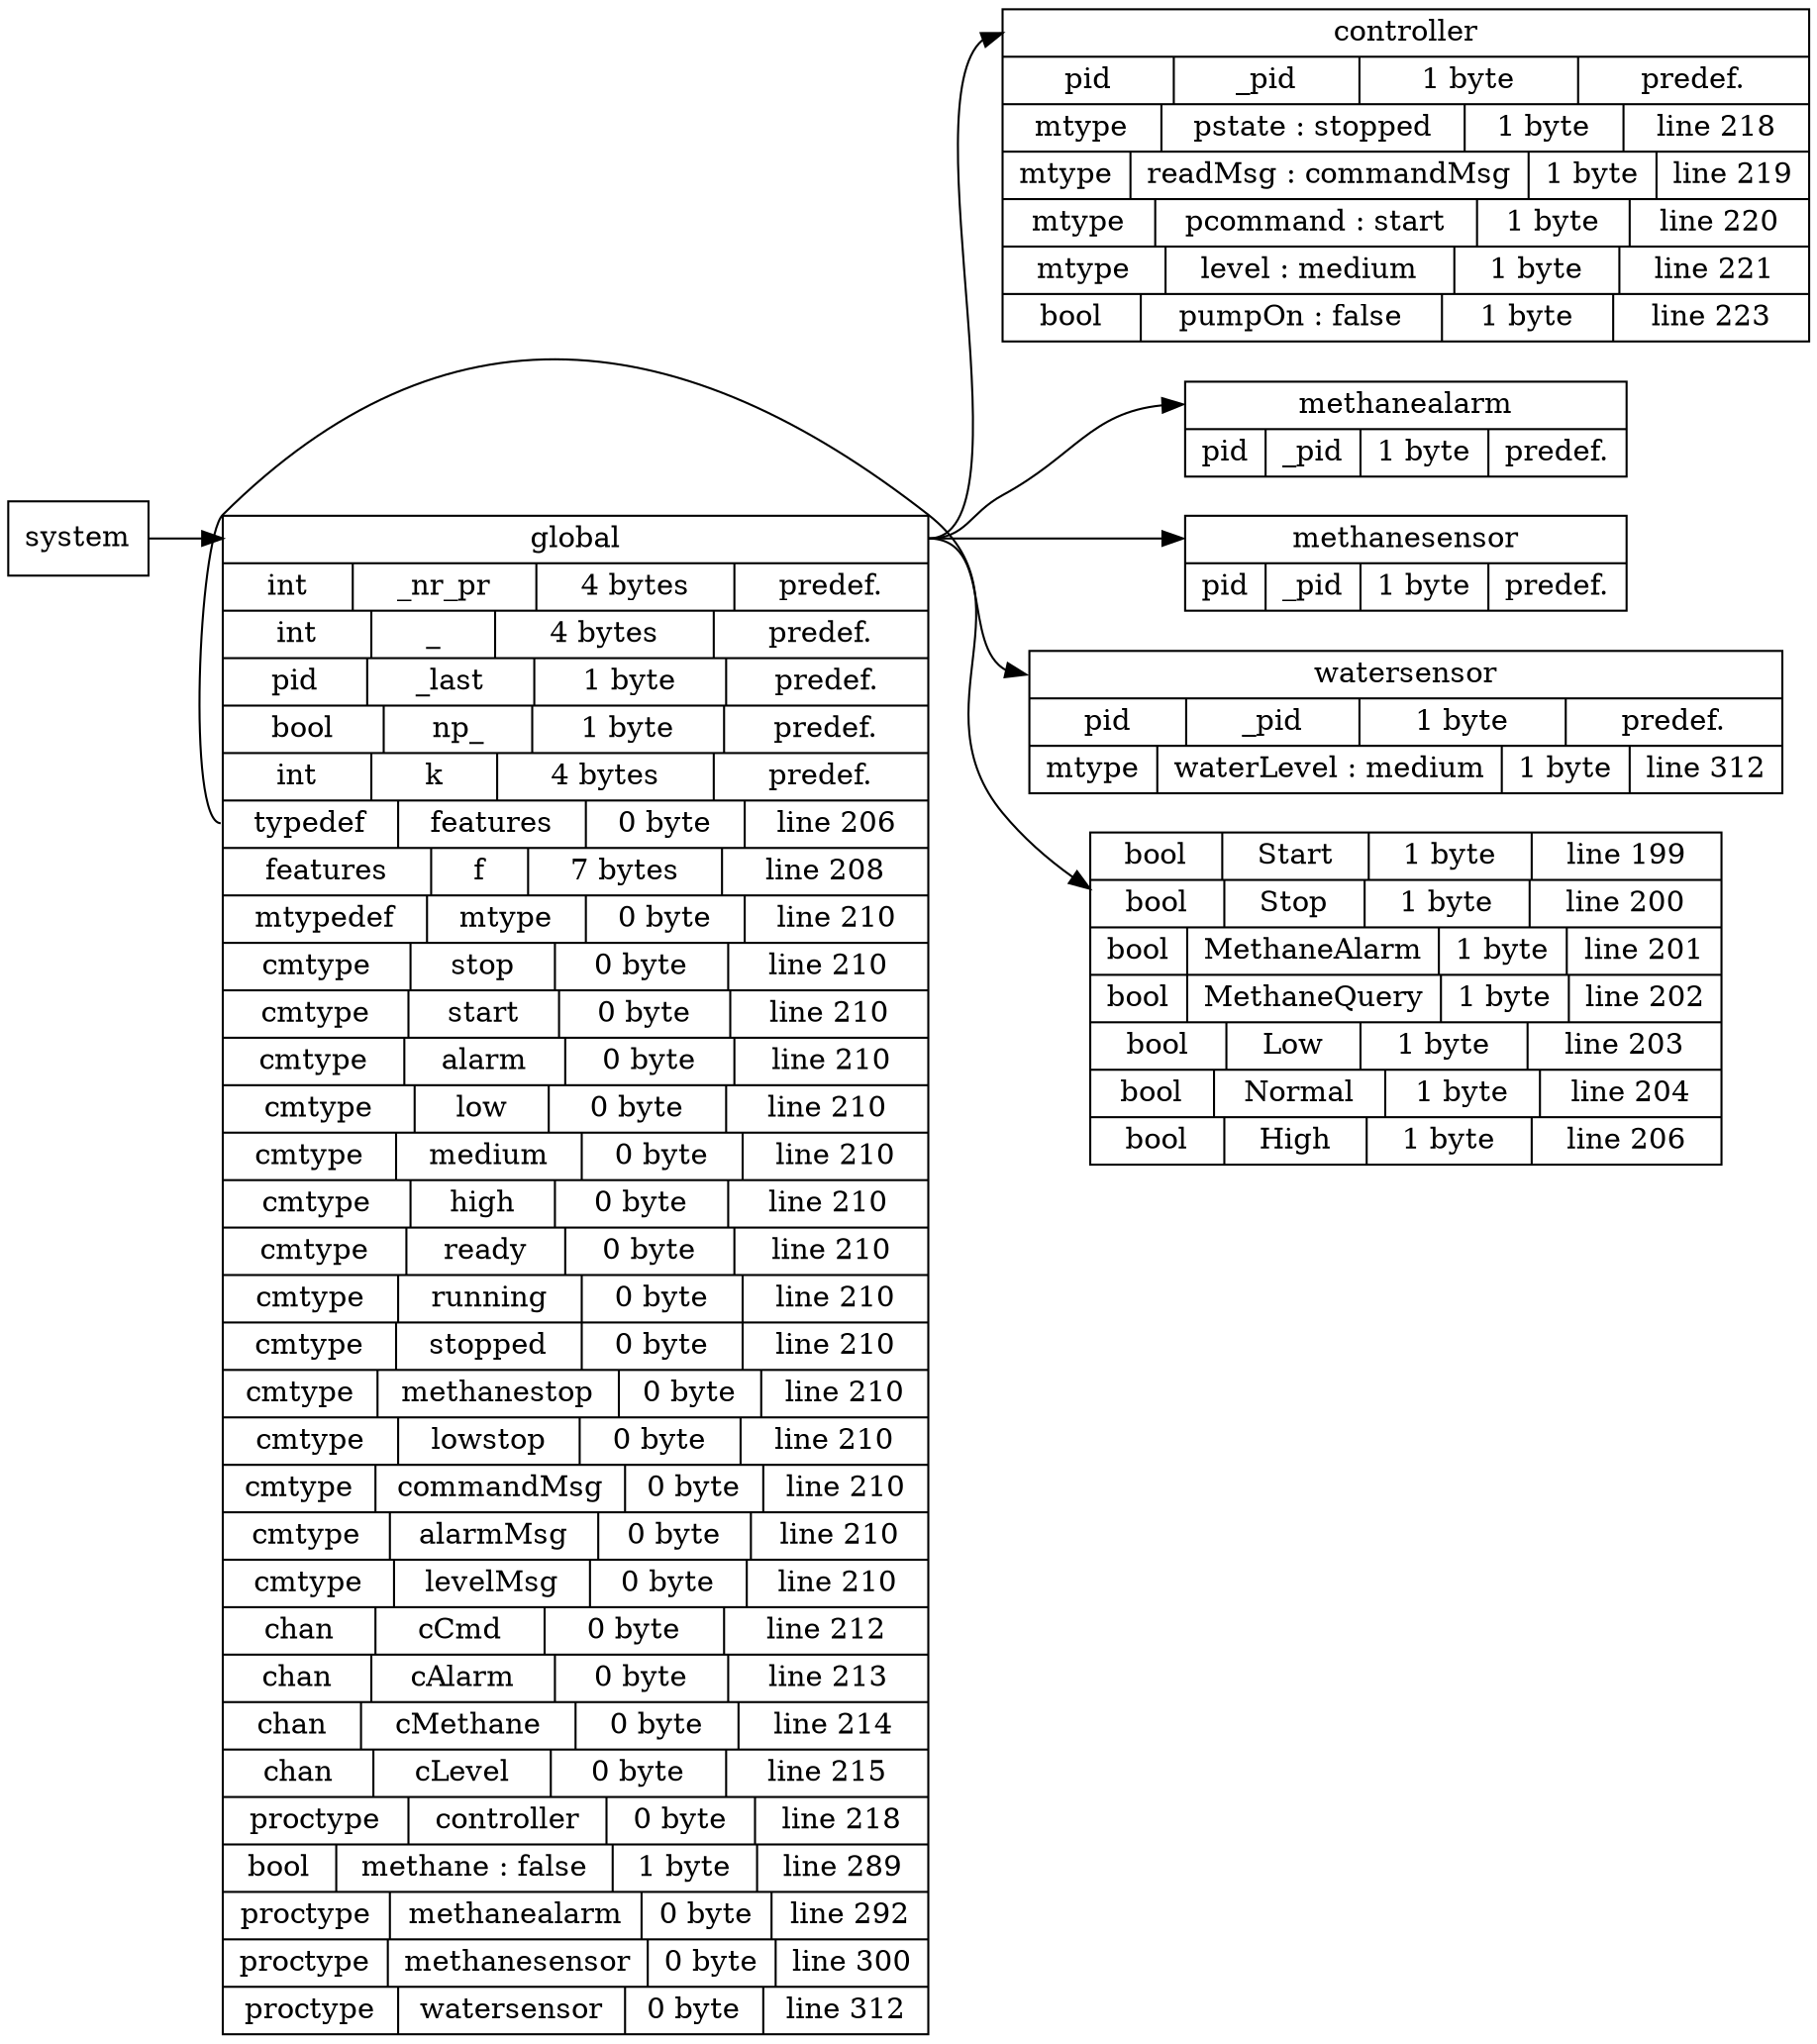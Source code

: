 digraph symbol_table {
	 rankdir = LR
	system[ shape = record, label = "<f0> system"]

	global[ shape = record, label = "<f0> global | { <93824994262736> int|_nr_pr| 4 bytes | predef. } | { <93824994264896> int|_| 4 bytes | predef. } | { <93824994302080> pid|_last| 1 byte | predef. } | { <93824994302240> bool|np_| 1 byte | predef. } | { <93824994302400> int|k| 4 bytes | predef. } | { <93824994308128> typedef|features| 0 byte | line 206 } | { <93824994308688> features|f| 7 bytes | line 208 } | { <93824994309072> mtypedef|mtype| 0 byte | line 210 } | { <93824994309200> cmtype|stop| 0 byte | line 210 } | { <93824994309536> cmtype|start| 0 byte | line 210 } | { <93824994309760> cmtype|alarm| 0 byte | line 210 } | { <93824994309984> cmtype|low| 0 byte | line 210 } | { <93824994310208> cmtype|medium| 0 byte | line 210 } | { <93824994310432> cmtype|high| 0 byte | line 210 } | { <93824994310656> cmtype|ready| 0 byte | line 210 } | { <93824994311120> cmtype|running| 0 byte | line 210 } | { <93824994311344> cmtype|stopped| 0 byte | line 210 } | { <93824994311568> cmtype|methanestop| 0 byte | line 210 } | { <93824994311792> cmtype|lowstop| 0 byte | line 210 } | { <93824994312016> cmtype|commandMsg| 0 byte | line 210 } | { <93824994312240> cmtype|alarmMsg| 0 byte | line 210 } | { <93824994312464> cmtype|levelMsg| 0 byte | line 210 } | { <93824994313168> chan|cCmd| 0 byte | line 212 } | { <93824994313696> chan|cAlarm| 0 byte | line 213 } | { <93824994364784> chan|cMethane| 0 byte | line 214 } | { <93824994365312> chan|cLevel| 0 byte | line 215 } | { <93824994411280> proctype|controller| 0 byte | line 218 } | { <93824994411904> bool|methane : false| 1 byte | line 289 } | { <93824994416336> proctype|methanealarm| 0 byte | line 292 } | { <93824994424400> proctype|methanesensor| 0 byte | line 300 } | { <93824994443440> proctype|watersensor| 0 byte | line 312 }"]

	controller[ shape = record, label = "<f0> controller | { <93824994366016> pid|_pid| 1 byte | predef. } | { <93824994366720> mtype|pstate : stopped| 1 byte | line 218 } | { <93824994367552> mtype|readMsg : commandMsg| 1 byte | line 219 } | { <93824994368464> mtype|pcommand : start| 1 byte | line 220 } | { <93824994369376> mtype|level : medium| 1 byte | line 221 } | { <93824994369872> bool|pumpOn : false| 1 byte | line 223 }"]


	global:f0 -> controller:f0

	methanealarm[ shape = record, label = "<f0> methanealarm | { <93824994412544> pid|_pid| 1 byte | predef. }"]


	global:f0 -> methanealarm:f0

	methanesensor[ shape = record, label = "<f0> methanesensor | { <93824994417136> pid|_pid| 1 byte | predef. }"]


	global:f0 -> methanesensor:f0

	watersensor[ shape = record, label = "<f0> watersensor | { <93824994425200> pid|_pid| 1 byte | predef. } | { <93824994425984> mtype|waterLevel : medium| 1 byte | line 312 }"]


	global:f0 -> watersensor:f0

	features[ shape = record, label = "{ <93824994306816> bool|Start| 1 byte | line 199 } | { <93824994307008> bool|Stop| 1 byte | line 200 } | { <93824994307200> bool|MethaneAlarm| 1 byte | line 201 } | { <93824994307392> bool|MethaneQuery| 1 byte | line 202 } | { <93824994307584> bool|Low| 1 byte | line 203 } | { <93824994307776> bool|Normal| 1 byte | line 204 } | { <93824994307968> bool|High| 1 byte | line 206 }"]

	global:93824994308128 -> features


	system:f0 -> global:f0


}
